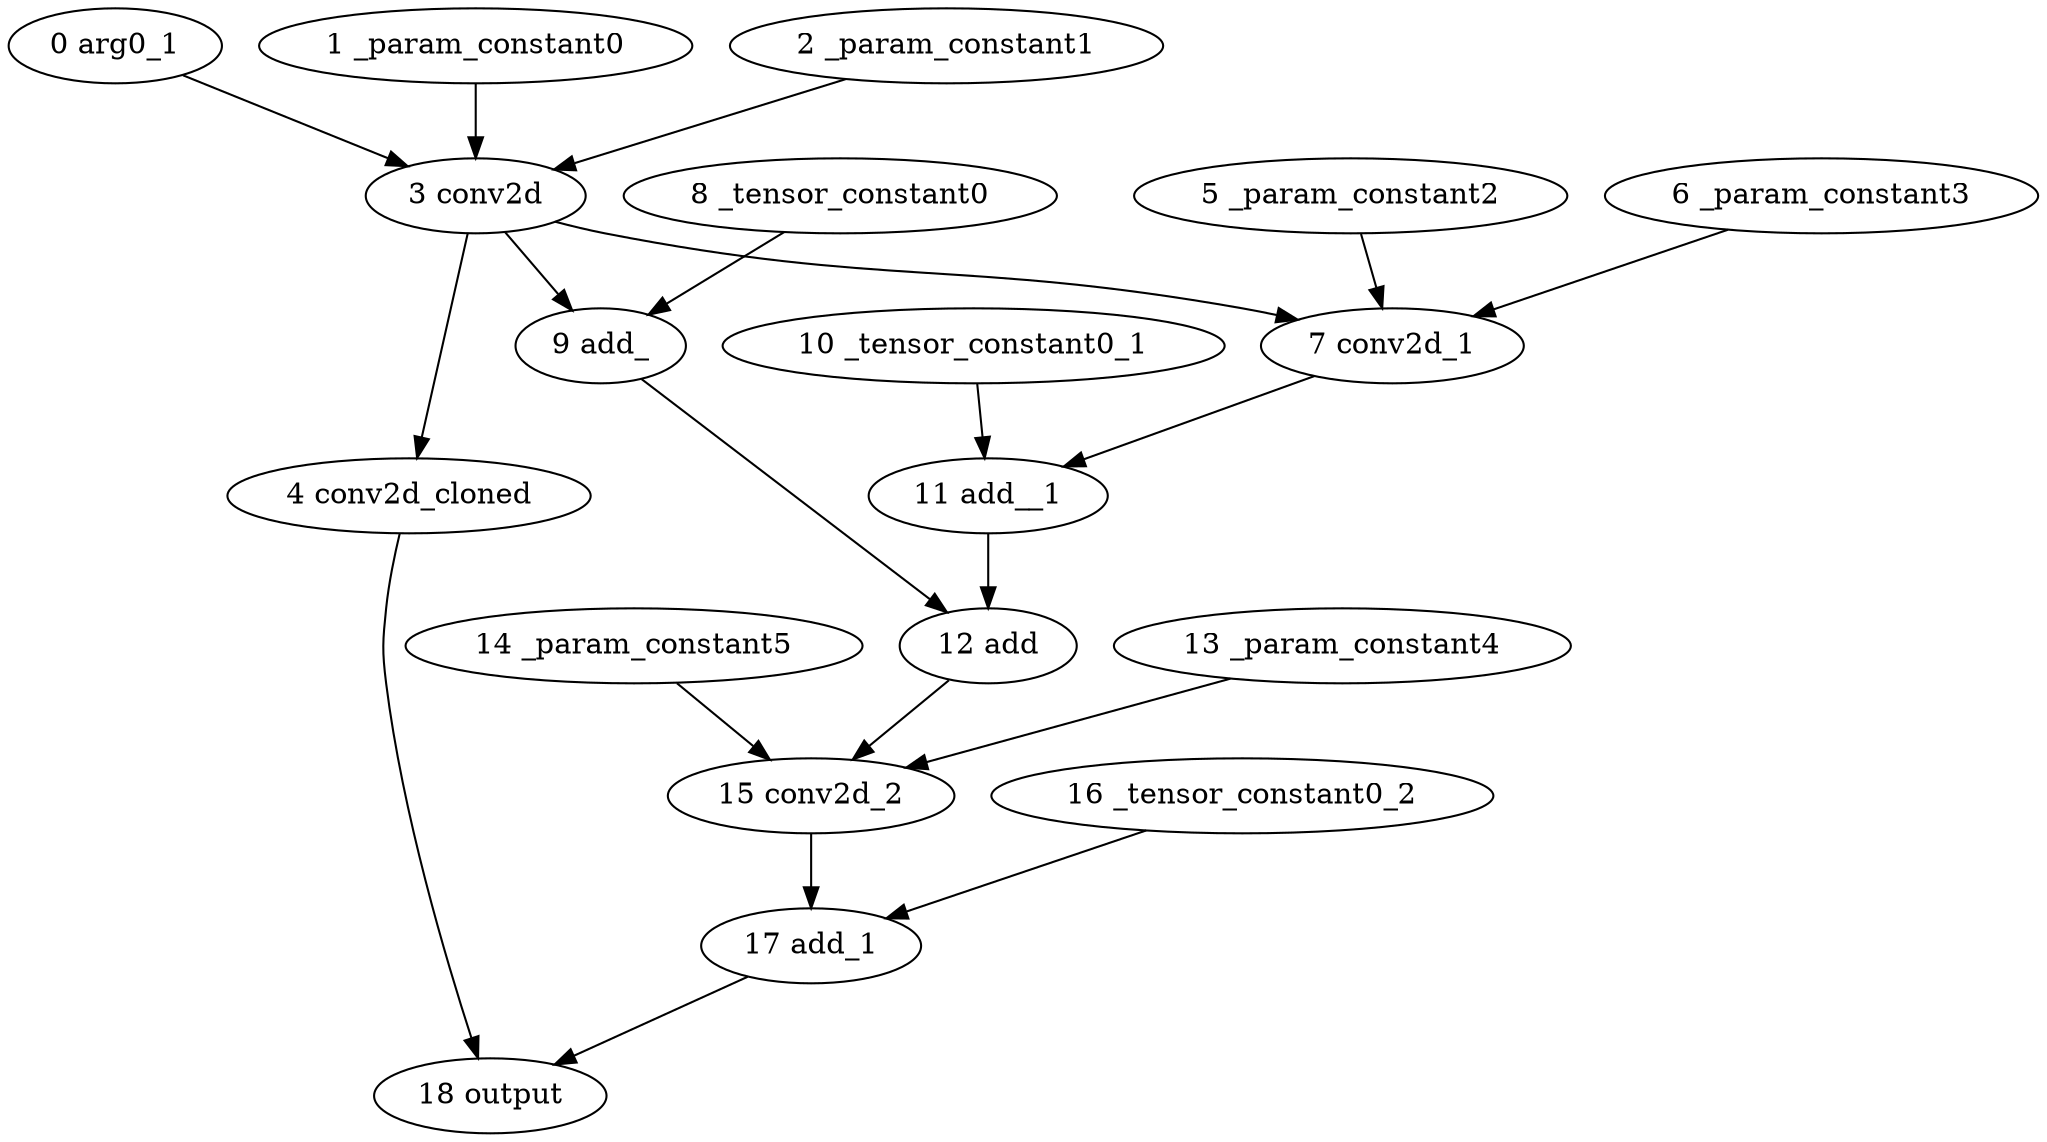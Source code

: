 strict digraph  {
"0 arg0_1" [id=0, type=input];
"1 _param_constant0" [id=1, type=get_attr];
"2 _param_constant1" [id=2, type=get_attr];
"3 conv2d" [id=3, type=conv2d];
"4 conv2d_cloned" [id=4, type=clone];
"5 _param_constant2" [id=5, type=get_attr];
"6 _param_constant3" [id=6, type=get_attr];
"7 conv2d_1" [id=7, type=conv2d];
"8 _tensor_constant0" [id=8, type=get_attr];
"9 add_" [id=9, type=add_];
"10 _tensor_constant0_1" [id=10, type=get_attr];
"11 add__1" [id=11, type=add_];
"12 add" [id=12, type=add];
"13 _param_constant4" [id=13, type=get_attr];
"14 _param_constant5" [id=14, type=get_attr];
"15 conv2d_2" [id=15, type=conv2d];
"16 _tensor_constant0_2" [id=16, type=get_attr];
"17 add_1" [id=17, type=add];
"18 output" [id=18, type=output];
"0 arg0_1" -> "3 conv2d";
"1 _param_constant0" -> "3 conv2d";
"2 _param_constant1" -> "3 conv2d";
"3 conv2d" -> "4 conv2d_cloned";
"3 conv2d" -> "7 conv2d_1";
"3 conv2d" -> "9 add_";
"4 conv2d_cloned" -> "18 output";
"5 _param_constant2" -> "7 conv2d_1";
"6 _param_constant3" -> "7 conv2d_1";
"7 conv2d_1" -> "11 add__1";
"8 _tensor_constant0" -> "9 add_";
"9 add_" -> "12 add";
"10 _tensor_constant0_1" -> "11 add__1";
"11 add__1" -> "12 add";
"12 add" -> "15 conv2d_2";
"13 _param_constant4" -> "15 conv2d_2";
"14 _param_constant5" -> "15 conv2d_2";
"15 conv2d_2" -> "17 add_1";
"16 _tensor_constant0_2" -> "17 add_1";
"17 add_1" -> "18 output";
}
